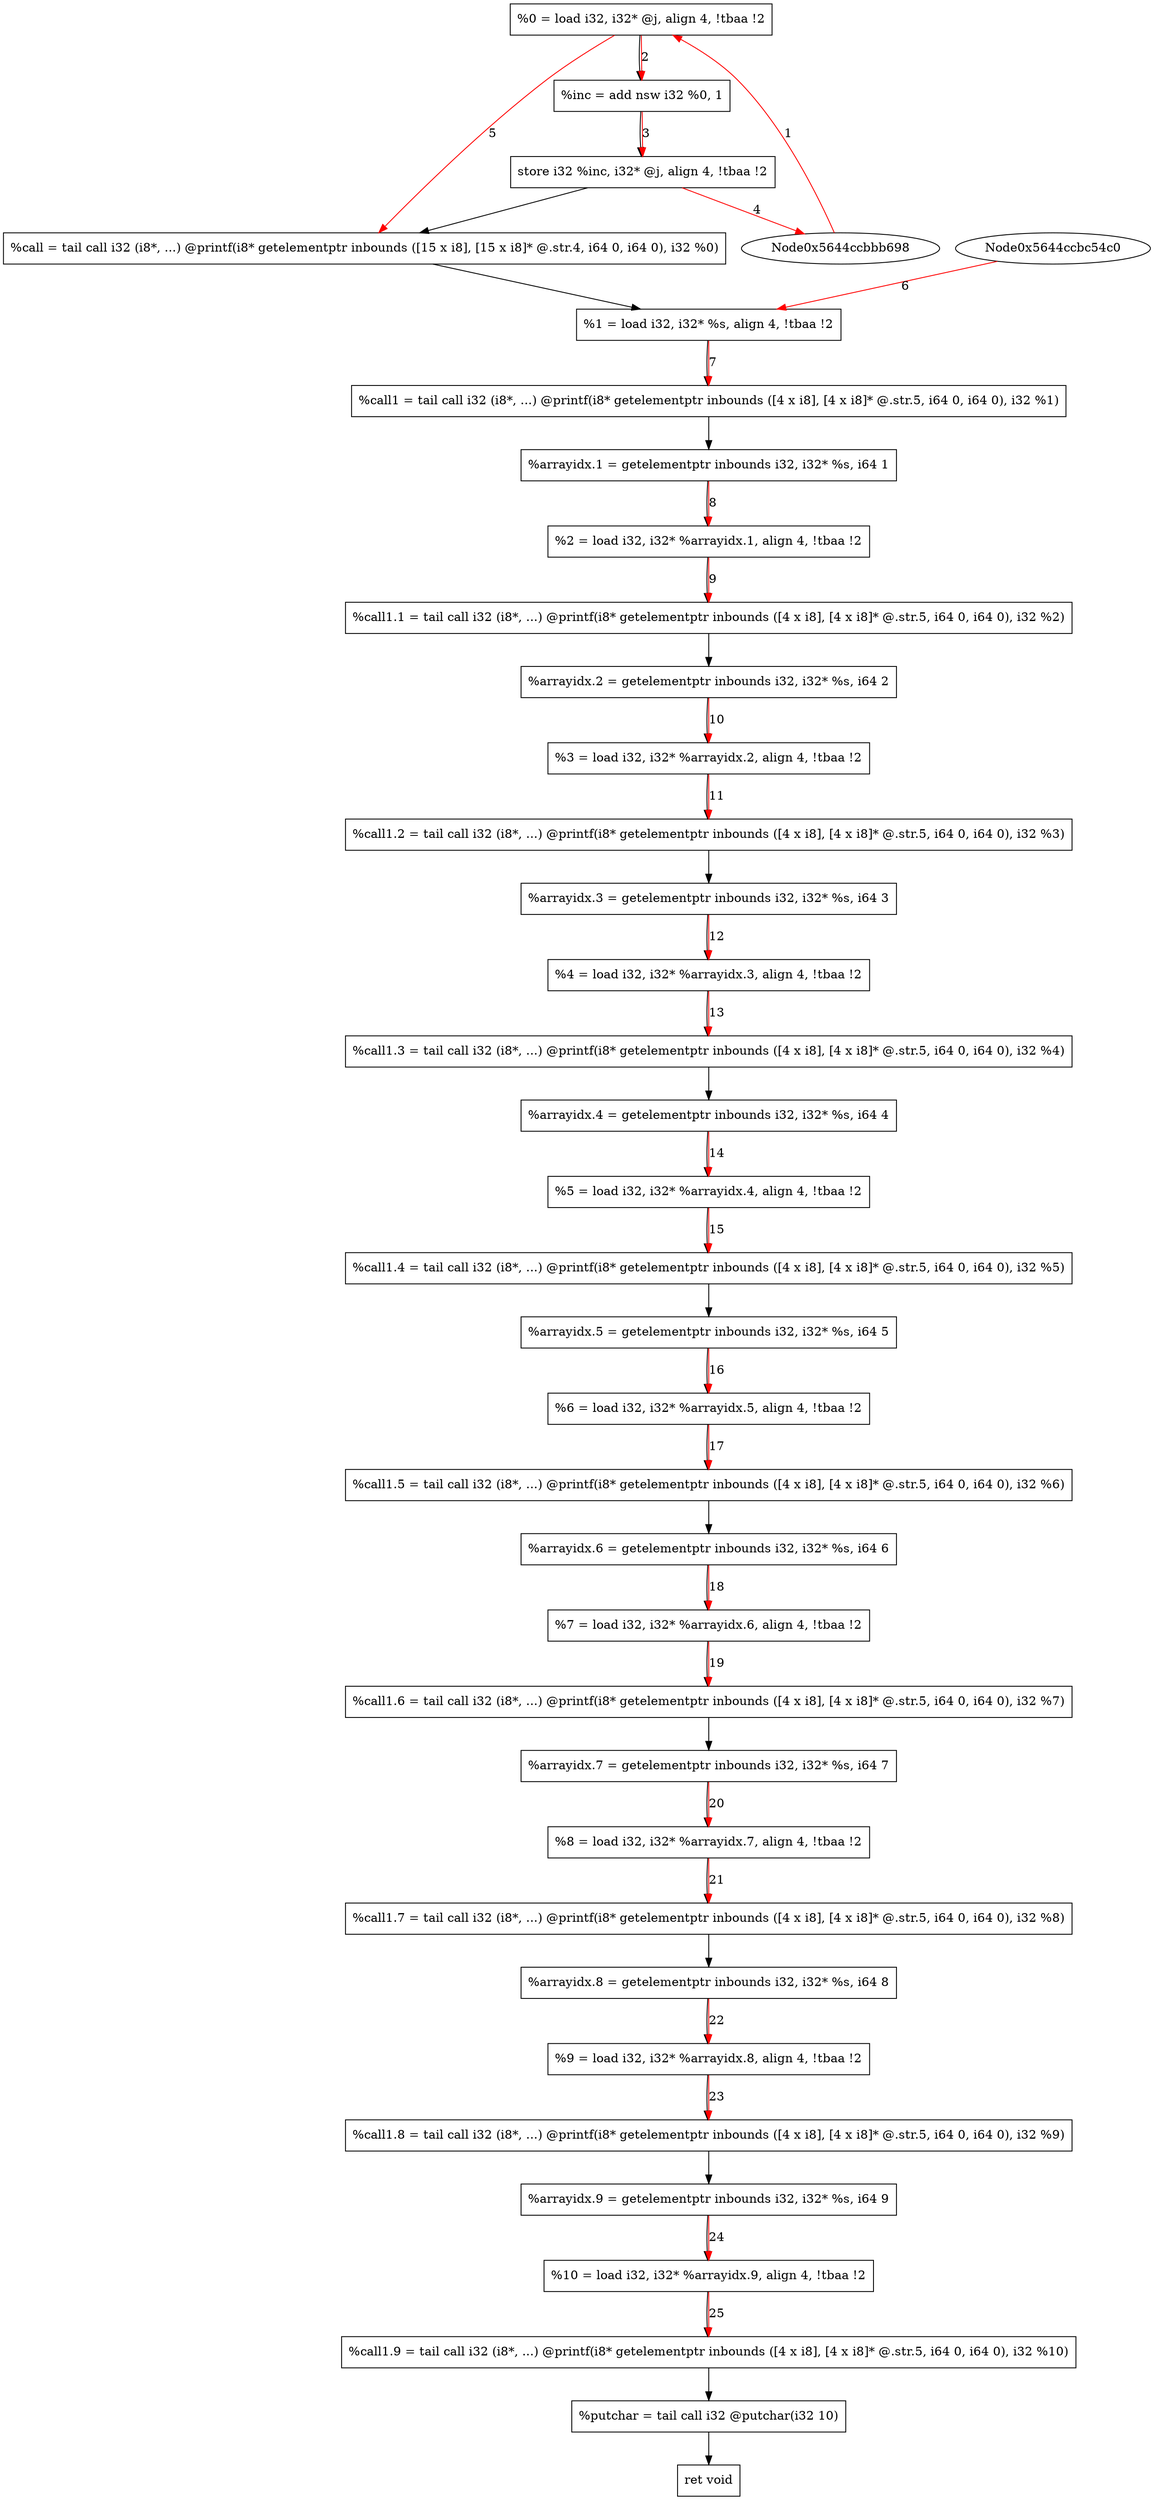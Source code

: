 digraph "CDFG for'print' function" {
	Node0x5644ccbbe848[shape=record, label="  %0 = load i32, i32* @j, align 4, !tbaa !2"]
	Node0x5644ccbc5670[shape=record, label="  %inc = add nsw i32 %0, 1"]
	Node0x5644ccbc5700[shape=record, label="  store i32 %inc, i32* @j, align 4, !tbaa !2"]
	Node0x5644ccbc5838[shape=record, label="  %call = tail call i32 (i8*, ...) @printf(i8* getelementptr inbounds ([15 x i8], [15 x i8]* @.str.4, i64 0, i64 0), i32 %0)"]
	Node0x5644ccbc0df8[shape=record, label="  %1 = load i32, i32* %s, align 4, !tbaa !2"]
	Node0x5644ccbc59c8[shape=record, label="  %call1 = tail call i32 (i8*, ...) @printf(i8* getelementptr inbounds ([4 x i8], [4 x i8]* @.str.5, i64 0, i64 0), i32 %1)"]
	Node0x5644ccbc5aa0[shape=record, label="  %arrayidx.1 = getelementptr inbounds i32, i32* %s, i64 1"]
	Node0x5644ccbbde88[shape=record, label="  %2 = load i32, i32* %arrayidx.1, align 4, !tbaa !2"]
	Node0x5644ccbc5b98[shape=record, label="  %call1.1 = tail call i32 (i8*, ...) @printf(i8* getelementptr inbounds ([4 x i8], [4 x i8]* @.str.5, i64 0, i64 0), i32 %2)"]
	Node0x5644ccbc5c70[shape=record, label="  %arrayidx.2 = getelementptr inbounds i32, i32* %s, i64 2"]
	Node0x5644ccbc5d08[shape=record, label="  %3 = load i32, i32* %arrayidx.2, align 4, !tbaa !2"]
	Node0x5644ccbc5db8[shape=record, label="  %call1.2 = tail call i32 (i8*, ...) @printf(i8* getelementptr inbounds ([4 x i8], [4 x i8]* @.str.5, i64 0, i64 0), i32 %3)"]
	Node0x5644ccbc5e90[shape=record, label="  %arrayidx.3 = getelementptr inbounds i32, i32* %s, i64 3"]
	Node0x5644ccbc5f28[shape=record, label="  %4 = load i32, i32* %arrayidx.3, align 4, !tbaa !2"]
	Node0x5644ccbc6028[shape=record, label="  %call1.3 = tail call i32 (i8*, ...) @printf(i8* getelementptr inbounds ([4 x i8], [4 x i8]* @.str.5, i64 0, i64 0), i32 %4)"]
	Node0x5644ccbc6100[shape=record, label="  %arrayidx.4 = getelementptr inbounds i32, i32* %s, i64 4"]
	Node0x5644ccbc6168[shape=record, label="  %5 = load i32, i32* %arrayidx.4, align 4, !tbaa !2"]
	Node0x5644ccbc6218[shape=record, label="  %call1.4 = tail call i32 (i8*, ...) @printf(i8* getelementptr inbounds ([4 x i8], [4 x i8]* @.str.5, i64 0, i64 0), i32 %5)"]
	Node0x5644ccbc6490[shape=record, label="  %arrayidx.5 = getelementptr inbounds i32, i32* %s, i64 5"]
	Node0x5644ccbc6528[shape=record, label="  %6 = load i32, i32* %arrayidx.5, align 4, !tbaa !2"]
	Node0x5644ccbc65d8[shape=record, label="  %call1.5 = tail call i32 (i8*, ...) @printf(i8* getelementptr inbounds ([4 x i8], [4 x i8]* @.str.5, i64 0, i64 0), i32 %6)"]
	Node0x5644ccbc66b0[shape=record, label="  %arrayidx.6 = getelementptr inbounds i32, i32* %s, i64 6"]
	Node0x5644ccbc6748[shape=record, label="  %7 = load i32, i32* %arrayidx.6, align 4, !tbaa !2"]
	Node0x5644ccbc67f8[shape=record, label="  %call1.6 = tail call i32 (i8*, ...) @printf(i8* getelementptr inbounds ([4 x i8], [4 x i8]* @.str.5, i64 0, i64 0), i32 %7)"]
	Node0x5644ccbc68d0[shape=record, label="  %arrayidx.7 = getelementptr inbounds i32, i32* %s, i64 7"]
	Node0x5644ccbc6968[shape=record, label="  %8 = load i32, i32* %arrayidx.7, align 4, !tbaa !2"]
	Node0x5644ccbc6aa8[shape=record, label="  %call1.7 = tail call i32 (i8*, ...) @printf(i8* getelementptr inbounds ([4 x i8], [4 x i8]* @.str.5, i64 0, i64 0), i32 %8)"]
	Node0x5644ccbc6b30[shape=record, label="  %arrayidx.8 = getelementptr inbounds i32, i32* %s, i64 8"]
	Node0x5644ccbc6bc8[shape=record, label="  %9 = load i32, i32* %arrayidx.8, align 4, !tbaa !2"]
	Node0x5644ccbc6c78[shape=record, label="  %call1.8 = tail call i32 (i8*, ...) @printf(i8* getelementptr inbounds ([4 x i8], [4 x i8]* @.str.5, i64 0, i64 0), i32 %9)"]
	Node0x5644ccbc6d50[shape=record, label="  %arrayidx.9 = getelementptr inbounds i32, i32* %s, i64 9"]
	Node0x5644ccbc6de8[shape=record, label="  %10 = load i32, i32* %arrayidx.9, align 4, !tbaa !2"]
	Node0x5644ccbc6e98[shape=record, label="  %call1.9 = tail call i32 (i8*, ...) @printf(i8* getelementptr inbounds ([4 x i8], [4 x i8]* @.str.5, i64 0, i64 0), i32 %10)"]
	Node0x5644ccbc70b0[shape=record, label="  %putchar = tail call i32 @putchar(i32 10)"]
	Node0x5644ccbc7170[shape=record, label="  ret void"]
	Node0x5644ccbbe848 -> Node0x5644ccbc5670
	Node0x5644ccbc5670 -> Node0x5644ccbc5700
	Node0x5644ccbc5700 -> Node0x5644ccbc5838
	Node0x5644ccbc5838 -> Node0x5644ccbc0df8
	Node0x5644ccbc0df8 -> Node0x5644ccbc59c8
	Node0x5644ccbc59c8 -> Node0x5644ccbc5aa0
	Node0x5644ccbc5aa0 -> Node0x5644ccbbde88
	Node0x5644ccbbde88 -> Node0x5644ccbc5b98
	Node0x5644ccbc5b98 -> Node0x5644ccbc5c70
	Node0x5644ccbc5c70 -> Node0x5644ccbc5d08
	Node0x5644ccbc5d08 -> Node0x5644ccbc5db8
	Node0x5644ccbc5db8 -> Node0x5644ccbc5e90
	Node0x5644ccbc5e90 -> Node0x5644ccbc5f28
	Node0x5644ccbc5f28 -> Node0x5644ccbc6028
	Node0x5644ccbc6028 -> Node0x5644ccbc6100
	Node0x5644ccbc6100 -> Node0x5644ccbc6168
	Node0x5644ccbc6168 -> Node0x5644ccbc6218
	Node0x5644ccbc6218 -> Node0x5644ccbc6490
	Node0x5644ccbc6490 -> Node0x5644ccbc6528
	Node0x5644ccbc6528 -> Node0x5644ccbc65d8
	Node0x5644ccbc65d8 -> Node0x5644ccbc66b0
	Node0x5644ccbc66b0 -> Node0x5644ccbc6748
	Node0x5644ccbc6748 -> Node0x5644ccbc67f8
	Node0x5644ccbc67f8 -> Node0x5644ccbc68d0
	Node0x5644ccbc68d0 -> Node0x5644ccbc6968
	Node0x5644ccbc6968 -> Node0x5644ccbc6aa8
	Node0x5644ccbc6aa8 -> Node0x5644ccbc6b30
	Node0x5644ccbc6b30 -> Node0x5644ccbc6bc8
	Node0x5644ccbc6bc8 -> Node0x5644ccbc6c78
	Node0x5644ccbc6c78 -> Node0x5644ccbc6d50
	Node0x5644ccbc6d50 -> Node0x5644ccbc6de8
	Node0x5644ccbc6de8 -> Node0x5644ccbc6e98
	Node0x5644ccbc6e98 -> Node0x5644ccbc70b0
	Node0x5644ccbc70b0 -> Node0x5644ccbc7170
edge [color=red]
	Node0x5644ccbbb698 -> Node0x5644ccbbe848[label="1"]
	Node0x5644ccbbe848 -> Node0x5644ccbc5670[label="2"]
	Node0x5644ccbc5670 -> Node0x5644ccbc5700[label="3"]
	Node0x5644ccbc5700 -> Node0x5644ccbbb698[label="4"]
	Node0x5644ccbbe848 -> Node0x5644ccbc5838[label="5"]
	Node0x5644ccbc54c0 -> Node0x5644ccbc0df8[label="6"]
	Node0x5644ccbc0df8 -> Node0x5644ccbc59c8[label="7"]
	Node0x5644ccbc5aa0 -> Node0x5644ccbbde88[label="8"]
	Node0x5644ccbbde88 -> Node0x5644ccbc5b98[label="9"]
	Node0x5644ccbc5c70 -> Node0x5644ccbc5d08[label="10"]
	Node0x5644ccbc5d08 -> Node0x5644ccbc5db8[label="11"]
	Node0x5644ccbc5e90 -> Node0x5644ccbc5f28[label="12"]
	Node0x5644ccbc5f28 -> Node0x5644ccbc6028[label="13"]
	Node0x5644ccbc6100 -> Node0x5644ccbc6168[label="14"]
	Node0x5644ccbc6168 -> Node0x5644ccbc6218[label="15"]
	Node0x5644ccbc6490 -> Node0x5644ccbc6528[label="16"]
	Node0x5644ccbc6528 -> Node0x5644ccbc65d8[label="17"]
	Node0x5644ccbc66b0 -> Node0x5644ccbc6748[label="18"]
	Node0x5644ccbc6748 -> Node0x5644ccbc67f8[label="19"]
	Node0x5644ccbc68d0 -> Node0x5644ccbc6968[label="20"]
	Node0x5644ccbc6968 -> Node0x5644ccbc6aa8[label="21"]
	Node0x5644ccbc6b30 -> Node0x5644ccbc6bc8[label="22"]
	Node0x5644ccbc6bc8 -> Node0x5644ccbc6c78[label="23"]
	Node0x5644ccbc6d50 -> Node0x5644ccbc6de8[label="24"]
	Node0x5644ccbc6de8 -> Node0x5644ccbc6e98[label="25"]
}
